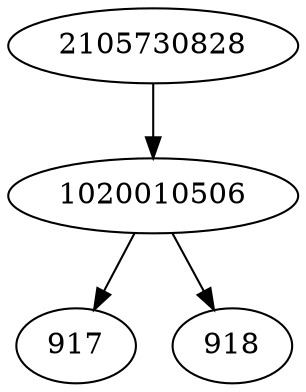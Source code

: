 strict digraph  {
1020010506;
2105730828;
917;
918;
1020010506 -> 917;
1020010506 -> 918;
2105730828 -> 1020010506;
}
